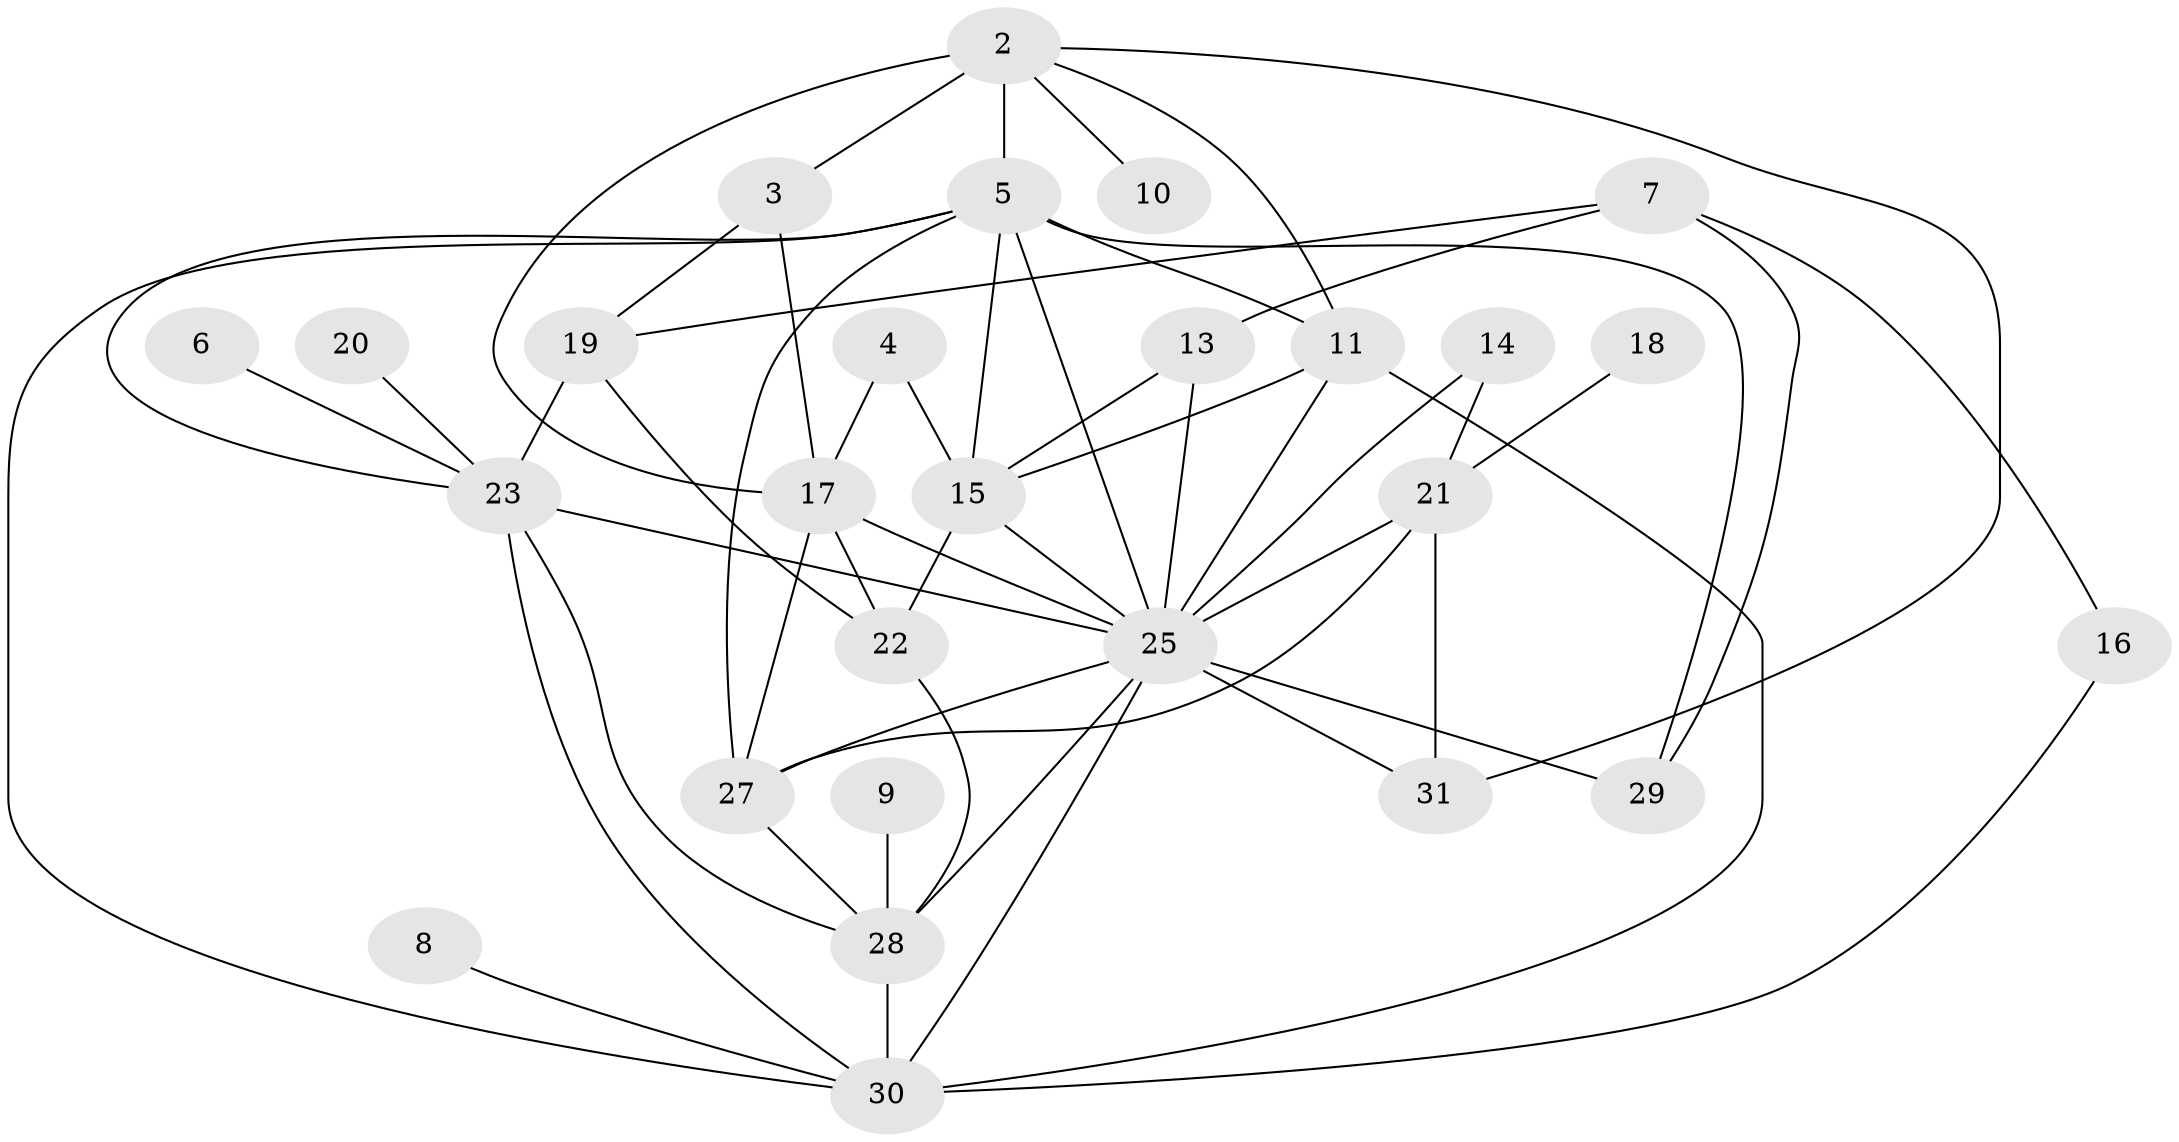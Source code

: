 // original degree distribution, {6: 0.11475409836065574, 0: 0.06557377049180328, 5: 0.06557377049180328, 1: 0.18032786885245902, 3: 0.13114754098360656, 2: 0.22950819672131148, 4: 0.19672131147540983, 7: 0.01639344262295082}
// Generated by graph-tools (version 1.1) at 2025/25/03/09/25 03:25:18]
// undirected, 27 vertices, 55 edges
graph export_dot {
graph [start="1"]
  node [color=gray90,style=filled];
  2;
  3;
  4;
  5;
  6;
  7;
  8;
  9;
  10;
  11;
  13;
  14;
  15;
  16;
  17;
  18;
  19;
  20;
  21;
  22;
  23;
  25;
  27;
  28;
  29;
  30;
  31;
  2 -- 3 [weight=1.0];
  2 -- 5 [weight=2.0];
  2 -- 10 [weight=1.0];
  2 -- 11 [weight=1.0];
  2 -- 17 [weight=1.0];
  2 -- 31 [weight=1.0];
  3 -- 17 [weight=1.0];
  3 -- 19 [weight=1.0];
  4 -- 15 [weight=1.0];
  4 -- 17 [weight=1.0];
  5 -- 11 [weight=1.0];
  5 -- 15 [weight=1.0];
  5 -- 23 [weight=1.0];
  5 -- 25 [weight=1.0];
  5 -- 27 [weight=1.0];
  5 -- 29 [weight=1.0];
  5 -- 30 [weight=1.0];
  6 -- 23 [weight=1.0];
  7 -- 13 [weight=1.0];
  7 -- 16 [weight=1.0];
  7 -- 19 [weight=1.0];
  7 -- 29 [weight=1.0];
  8 -- 30 [weight=1.0];
  9 -- 28 [weight=1.0];
  11 -- 15 [weight=1.0];
  11 -- 25 [weight=1.0];
  11 -- 30 [weight=1.0];
  13 -- 15 [weight=1.0];
  13 -- 25 [weight=1.0];
  14 -- 21 [weight=1.0];
  14 -- 25 [weight=1.0];
  15 -- 22 [weight=1.0];
  15 -- 25 [weight=1.0];
  16 -- 30 [weight=1.0];
  17 -- 22 [weight=2.0];
  17 -- 25 [weight=1.0];
  17 -- 27 [weight=1.0];
  18 -- 21 [weight=1.0];
  19 -- 22 [weight=1.0];
  19 -- 23 [weight=2.0];
  20 -- 23 [weight=1.0];
  21 -- 25 [weight=2.0];
  21 -- 27 [weight=1.0];
  21 -- 31 [weight=1.0];
  22 -- 28 [weight=1.0];
  23 -- 25 [weight=2.0];
  23 -- 28 [weight=1.0];
  23 -- 30 [weight=1.0];
  25 -- 27 [weight=1.0];
  25 -- 28 [weight=1.0];
  25 -- 29 [weight=1.0];
  25 -- 30 [weight=1.0];
  25 -- 31 [weight=1.0];
  27 -- 28 [weight=1.0];
  28 -- 30 [weight=1.0];
}
